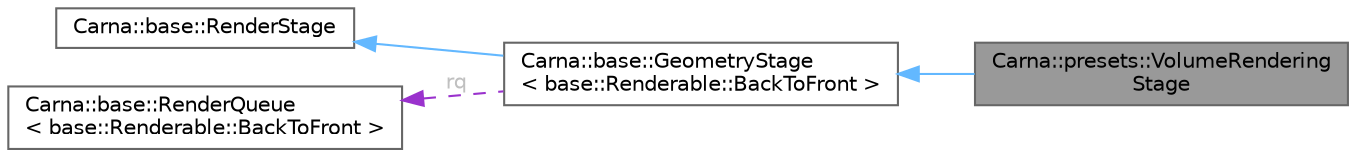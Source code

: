 digraph "Carna::presets::VolumeRenderingStage"
{
 // LATEX_PDF_SIZE
  bgcolor="transparent";
  edge [fontname=Helvetica,fontsize=10,labelfontname=Helvetica,labelfontsize=10];
  node [fontname=Helvetica,fontsize=10,shape=box,height=0.2,width=0.4];
  rankdir="LR";
  Node1 [id="Node000001",label="Carna::presets::VolumeRendering\lStage",height=0.2,width=0.4,color="gray40", fillcolor="grey60", style="filled", fontcolor="black",tooltip="Defines abstract base class for rendering stages that render volume geometries in the scene."];
  Node2 -> Node1 [id="edge1_Node000001_Node000002",dir="back",color="steelblue1",style="solid",tooltip=" "];
  Node2 [id="Node000002",label="Carna::base::GeometryStage\l\< base::Renderable::BackToFront \>",height=0.2,width=0.4,color="gray40", fillcolor="white", style="filled",URL="$classCarna_1_1base_1_1GeometryStage.html",tooltip=" "];
  Node3 -> Node2 [id="edge2_Node000002_Node000003",dir="back",color="steelblue1",style="solid",tooltip=" "];
  Node3 [id="Node000003",label="Carna::base::RenderStage",height=0.2,width=0.4,color="gray40", fillcolor="white", style="filled",URL="$classCarna_1_1base_1_1RenderStage.html",tooltip="Base abstract class of each rendering stage. Refer to the documentation of the rendering process."];
  Node4 -> Node2 [id="edge3_Node000002_Node000004",dir="back",color="darkorchid3",style="dashed",tooltip=" ",label=" rq",fontcolor="grey" ];
  Node4 [id="Node000004",label="Carna::base::RenderQueue\l\< base::Renderable::BackToFront \>",height=0.2,width=0.4,color="gray40", fillcolor="white", style="filled",URL="$classCarna_1_1base_1_1RenderQueue.html",tooltip=" "];
}
